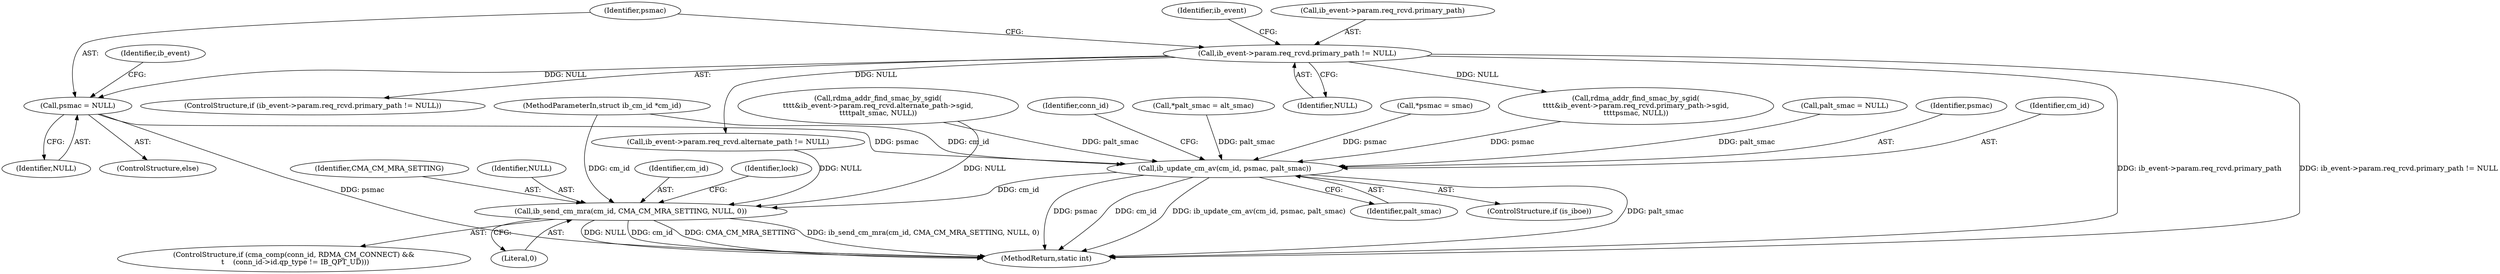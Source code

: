 digraph "0_linux_b2853fd6c2d0f383dbdf7427e263eb576a633867_0@pointer" {
"1000331" [label="(Call,psmac = NULL)"];
"1000308" [label="(Call,ib_event->param.req_rcvd.primary_path != NULL)"];
"1000366" [label="(Call,ib_update_cm_av(cm_id, psmac, palt_smac))"];
"1000382" [label="(Call,ib_send_cm_mra(cm_id, CMA_CM_MRA_SETTING, NULL, 0))"];
"1000307" [label="(ControlStructure,if (ib_event->param.req_rcvd.primary_path != NULL))"];
"1000382" [label="(Call,ib_send_cm_mra(cm_id, CMA_CM_MRA_SETTING, NULL, 0))"];
"1000370" [label="(ControlStructure,if (cma_comp(conn_id, RDMA_CM_CONNECT) &&\n \t    (conn_id->id.qp_type != IB_QPT_UD)))"];
"1000385" [label="(Identifier,NULL)"];
"1000330" [label="(ControlStructure,else)"];
"1000316" [label="(Identifier,NULL)"];
"1000335" [label="(Call,ib_event->param.req_rcvd.alternate_path != NULL)"];
"1000367" [label="(Identifier,cm_id)"];
"1000331" [label="(Call,psmac = NULL)"];
"1000386" [label="(Literal,0)"];
"1000332" [label="(Identifier,psmac)"];
"1000373" [label="(Identifier,conn_id)"];
"1000104" [label="(MethodParameterIn,struct ib_cm_id *cm_id)"];
"1000323" [label="(Identifier,ib_event)"];
"1000369" [label="(Identifier,palt_smac)"];
"1000119" [label="(Call,*palt_smac = alt_smac)"];
"1000309" [label="(Call,ib_event->param.req_rcvd.primary_path)"];
"1000308" [label="(Call,ib_event->param.req_rcvd.primary_path != NULL)"];
"1000344" [label="(Call,rdma_addr_find_smac_by_sgid(\n\t\t\t\t&ib_event->param.req_rcvd.alternate_path->sgid,\n\t\t\t\tpalt_smac, NULL))"];
"1000115" [label="(Call,*psmac = smac)"];
"1000383" [label="(Identifier,cm_id)"];
"1000358" [label="(Call,palt_smac = NULL)"];
"1000438" [label="(MethodReturn,static int)"];
"1000368" [label="(Identifier,psmac)"];
"1000333" [label="(Identifier,NULL)"];
"1000317" [label="(Call,rdma_addr_find_smac_by_sgid(\n\t\t\t\t&ib_event->param.req_rcvd.primary_path->sgid,\n\t\t\t\tpsmac, NULL))"];
"1000339" [label="(Identifier,ib_event)"];
"1000389" [label="(Identifier,lock)"];
"1000384" [label="(Identifier,CMA_CM_MRA_SETTING)"];
"1000366" [label="(Call,ib_update_cm_av(cm_id, psmac, palt_smac))"];
"1000364" [label="(ControlStructure,if (is_iboe))"];
"1000331" -> "1000330"  [label="AST: "];
"1000331" -> "1000333"  [label="CFG: "];
"1000332" -> "1000331"  [label="AST: "];
"1000333" -> "1000331"  [label="AST: "];
"1000339" -> "1000331"  [label="CFG: "];
"1000331" -> "1000438"  [label="DDG: psmac"];
"1000308" -> "1000331"  [label="DDG: NULL"];
"1000331" -> "1000366"  [label="DDG: psmac"];
"1000308" -> "1000307"  [label="AST: "];
"1000308" -> "1000316"  [label="CFG: "];
"1000309" -> "1000308"  [label="AST: "];
"1000316" -> "1000308"  [label="AST: "];
"1000323" -> "1000308"  [label="CFG: "];
"1000332" -> "1000308"  [label="CFG: "];
"1000308" -> "1000438"  [label="DDG: ib_event->param.req_rcvd.primary_path"];
"1000308" -> "1000438"  [label="DDG: ib_event->param.req_rcvd.primary_path != NULL"];
"1000308" -> "1000317"  [label="DDG: NULL"];
"1000308" -> "1000335"  [label="DDG: NULL"];
"1000366" -> "1000364"  [label="AST: "];
"1000366" -> "1000369"  [label="CFG: "];
"1000367" -> "1000366"  [label="AST: "];
"1000368" -> "1000366"  [label="AST: "];
"1000369" -> "1000366"  [label="AST: "];
"1000373" -> "1000366"  [label="CFG: "];
"1000366" -> "1000438"  [label="DDG: palt_smac"];
"1000366" -> "1000438"  [label="DDG: psmac"];
"1000366" -> "1000438"  [label="DDG: cm_id"];
"1000366" -> "1000438"  [label="DDG: ib_update_cm_av(cm_id, psmac, palt_smac)"];
"1000104" -> "1000366"  [label="DDG: cm_id"];
"1000317" -> "1000366"  [label="DDG: psmac"];
"1000115" -> "1000366"  [label="DDG: psmac"];
"1000119" -> "1000366"  [label="DDG: palt_smac"];
"1000344" -> "1000366"  [label="DDG: palt_smac"];
"1000358" -> "1000366"  [label="DDG: palt_smac"];
"1000366" -> "1000382"  [label="DDG: cm_id"];
"1000382" -> "1000370"  [label="AST: "];
"1000382" -> "1000386"  [label="CFG: "];
"1000383" -> "1000382"  [label="AST: "];
"1000384" -> "1000382"  [label="AST: "];
"1000385" -> "1000382"  [label="AST: "];
"1000386" -> "1000382"  [label="AST: "];
"1000389" -> "1000382"  [label="CFG: "];
"1000382" -> "1000438"  [label="DDG: cm_id"];
"1000382" -> "1000438"  [label="DDG: CMA_CM_MRA_SETTING"];
"1000382" -> "1000438"  [label="DDG: ib_send_cm_mra(cm_id, CMA_CM_MRA_SETTING, NULL, 0)"];
"1000382" -> "1000438"  [label="DDG: NULL"];
"1000104" -> "1000382"  [label="DDG: cm_id"];
"1000344" -> "1000382"  [label="DDG: NULL"];
"1000335" -> "1000382"  [label="DDG: NULL"];
}
